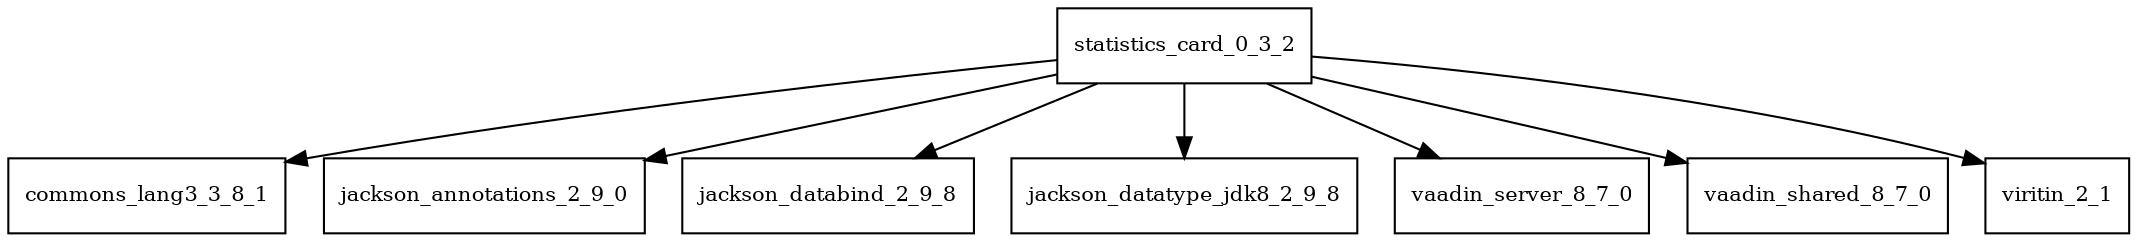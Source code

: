 digraph statistics_card_0_3_2_dependencies {
  node [shape = box, fontsize=10.0];
  statistics_card_0_3_2 -> commons_lang3_3_8_1;
  statistics_card_0_3_2 -> jackson_annotations_2_9_0;
  statistics_card_0_3_2 -> jackson_databind_2_9_8;
  statistics_card_0_3_2 -> jackson_datatype_jdk8_2_9_8;
  statistics_card_0_3_2 -> vaadin_server_8_7_0;
  statistics_card_0_3_2 -> vaadin_shared_8_7_0;
  statistics_card_0_3_2 -> viritin_2_1;
}
